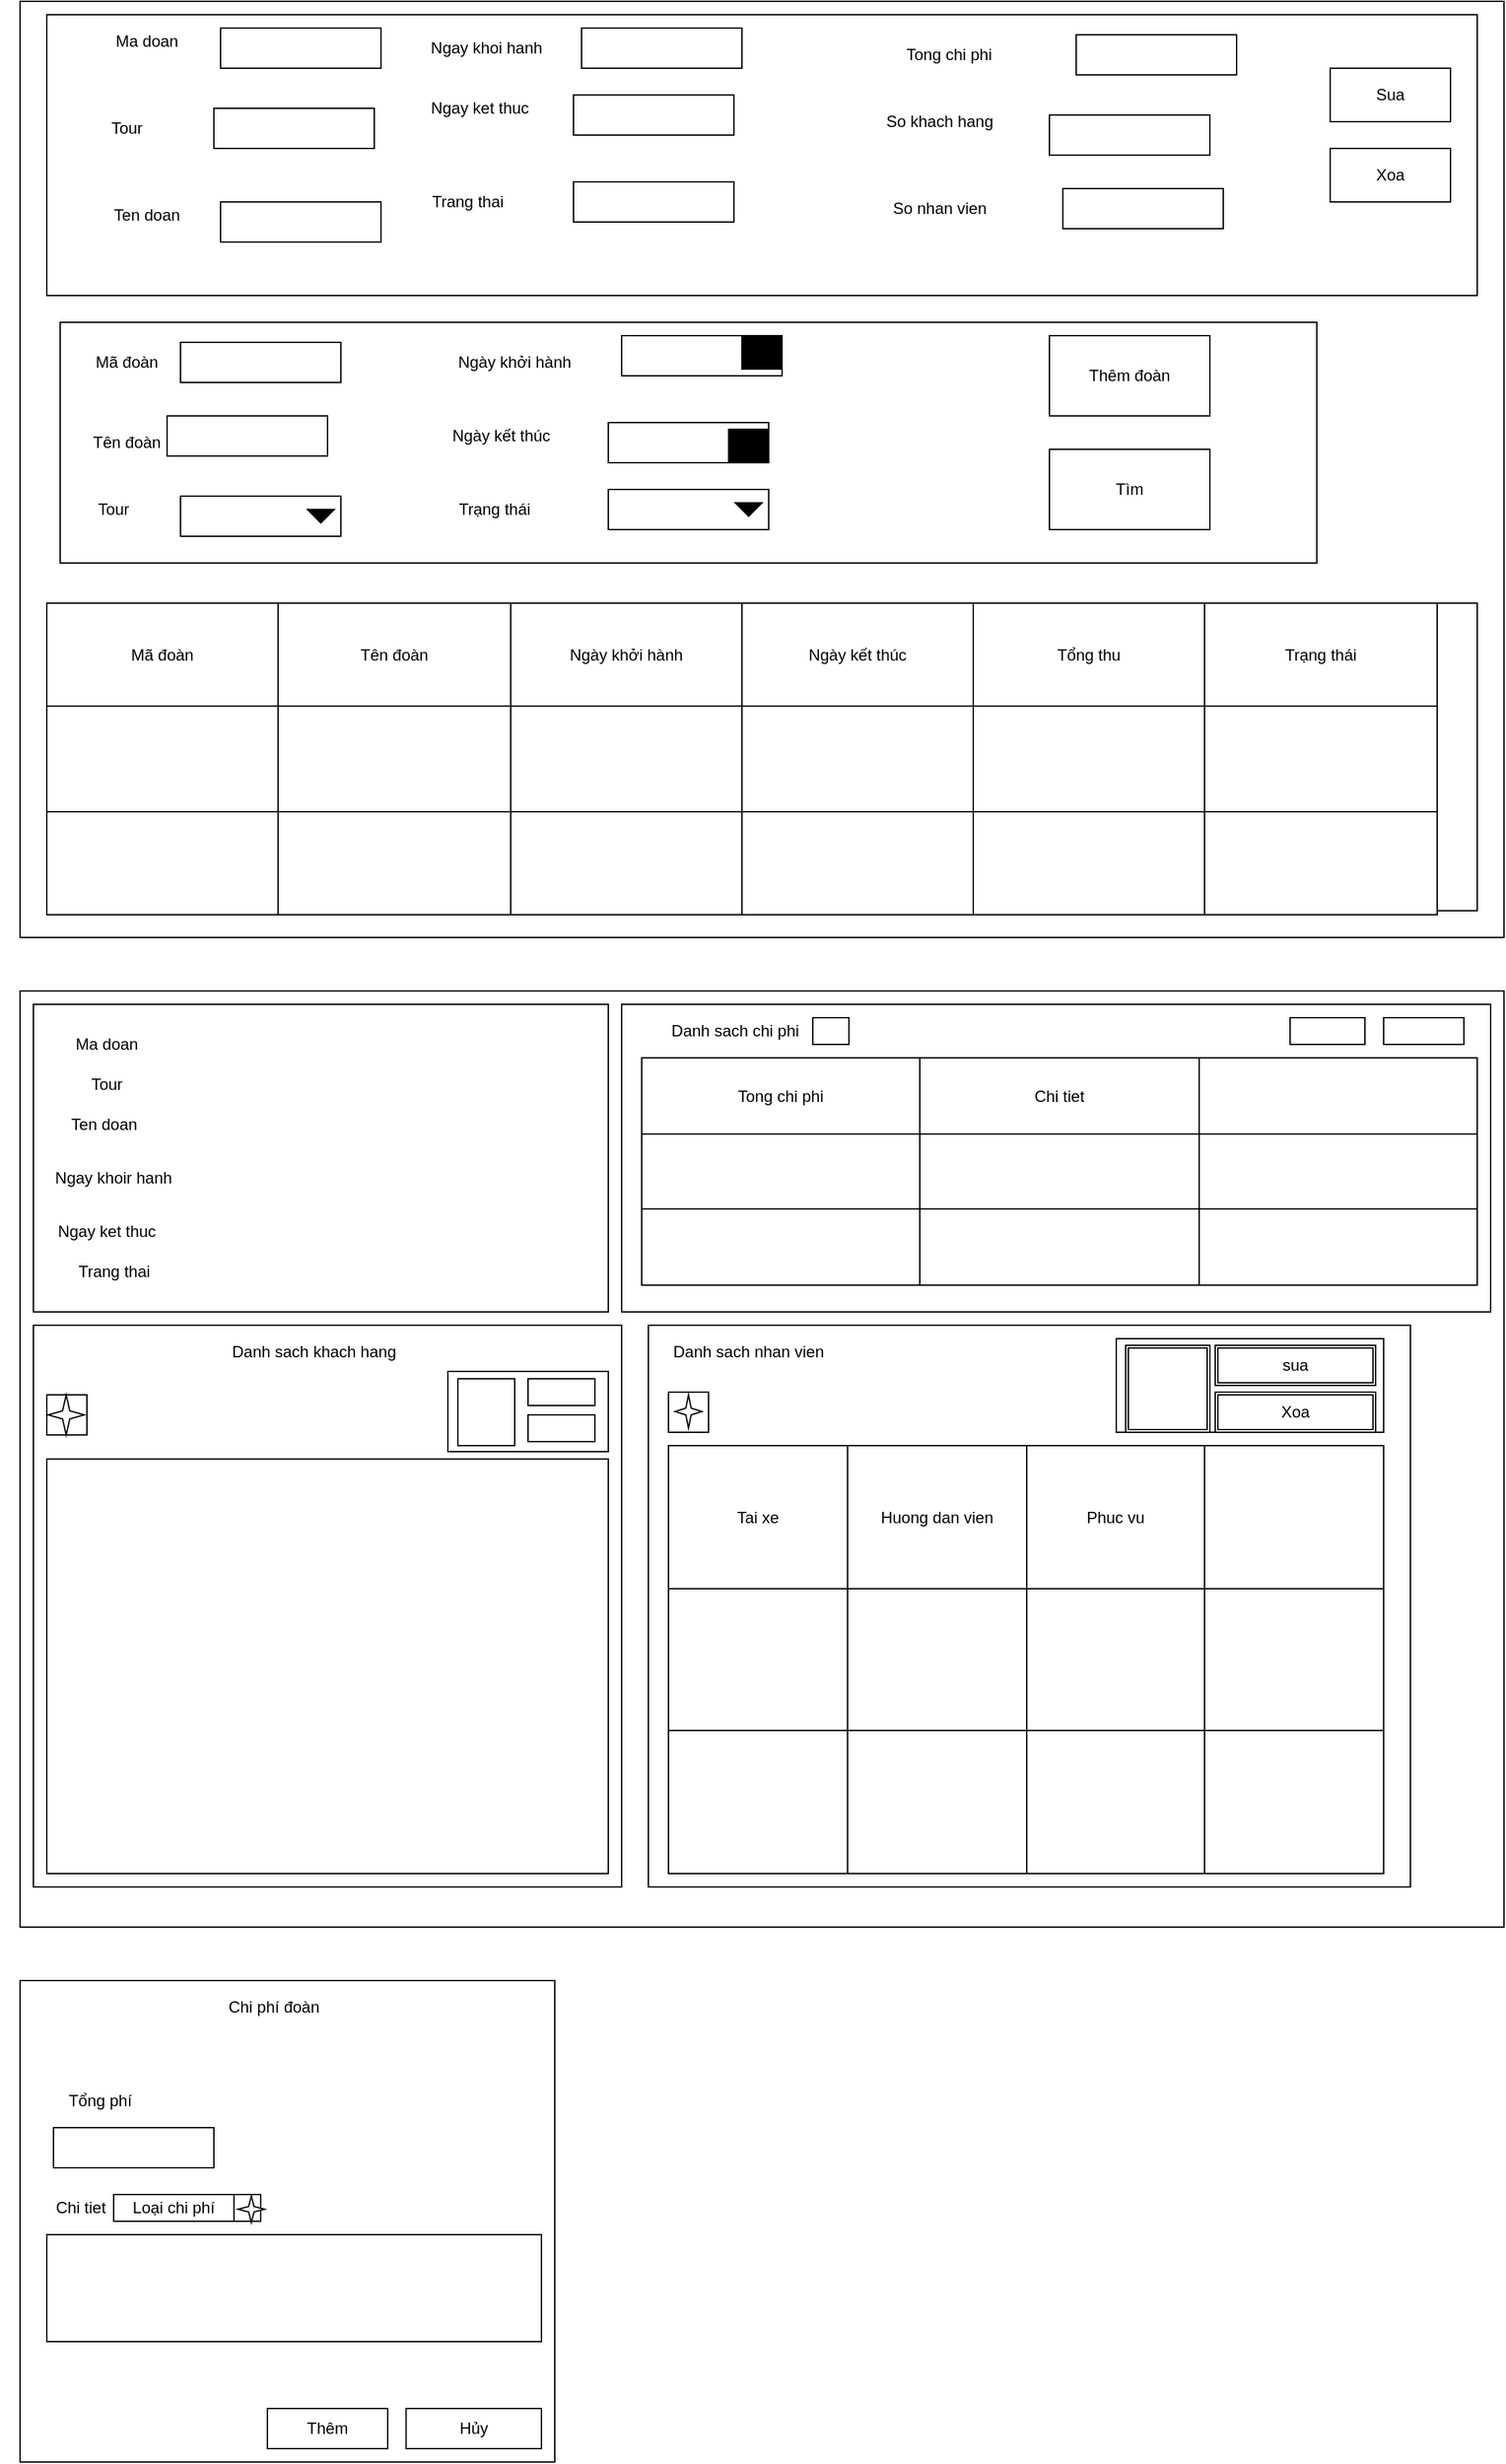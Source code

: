 <mxfile version="14.3.2" type="device"><diagram id="Lm5gL9LU1WRCK3QozuBi" name="Page-1"><mxGraphModel dx="1769" dy="582" grid="1" gridSize="10" guides="1" tooltips="1" connect="1" arrows="1" fold="1" page="1" pageScale="1" pageWidth="827" pageHeight="1169" math="0" shadow="0"><root><mxCell id="0"/><mxCell id="1" parent="0"/><mxCell id="ipauzLvGgUyb6l9a43ry-1" value="" style="rounded=0;whiteSpace=wrap;html=1;" parent="1" vertex="1"><mxGeometry width="1110" height="700" as="geometry"/></mxCell><mxCell id="ipauzLvGgUyb6l9a43ry-3" value="" style="rounded=0;whiteSpace=wrap;html=1;" parent="1" vertex="1"><mxGeometry x="1060" y="450" width="30" height="230" as="geometry"/></mxCell><mxCell id="ipauzLvGgUyb6l9a43ry-4" value="" style="shape=table;html=1;whiteSpace=wrap;startSize=0;container=1;collapsible=0;childLayout=tableLayout;" parent="1" vertex="1"><mxGeometry x="20" y="450" width="1040" height="233" as="geometry"/></mxCell><mxCell id="ipauzLvGgUyb6l9a43ry-5" value="" style="shape=partialRectangle;html=1;whiteSpace=wrap;collapsible=0;dropTarget=0;pointerEvents=0;fillColor=none;top=0;left=0;bottom=0;right=0;points=[[0,0.5],[1,0.5]];portConstraint=eastwest;" parent="ipauzLvGgUyb6l9a43ry-4" vertex="1"><mxGeometry width="1040" height="77" as="geometry"/></mxCell><mxCell id="ipauzLvGgUyb6l9a43ry-6" value="Mã đoàn" style="shape=partialRectangle;html=1;whiteSpace=wrap;connectable=0;fillColor=none;top=0;left=0;bottom=0;right=0;overflow=hidden;" parent="ipauzLvGgUyb6l9a43ry-5" vertex="1"><mxGeometry width="173" height="77" as="geometry"/></mxCell><mxCell id="ipauzLvGgUyb6l9a43ry-7" value="Tên đoàn" style="shape=partialRectangle;html=1;whiteSpace=wrap;connectable=0;fillColor=none;top=0;left=0;bottom=0;right=0;overflow=hidden;" parent="ipauzLvGgUyb6l9a43ry-5" vertex="1"><mxGeometry x="173" width="174" height="77" as="geometry"/></mxCell><mxCell id="ipauzLvGgUyb6l9a43ry-8" value="Ngày khởi hành" style="shape=partialRectangle;html=1;whiteSpace=wrap;connectable=0;fillColor=none;top=0;left=0;bottom=0;right=0;overflow=hidden;" parent="ipauzLvGgUyb6l9a43ry-5" vertex="1"><mxGeometry x="347" width="173" height="77" as="geometry"/></mxCell><mxCell id="ipauzLvGgUyb6l9a43ry-31" value="Ngày kết thúc" style="shape=partialRectangle;html=1;whiteSpace=wrap;connectable=0;fillColor=none;top=0;left=0;bottom=0;right=0;overflow=hidden;" parent="ipauzLvGgUyb6l9a43ry-5" vertex="1"><mxGeometry x="520" width="173" height="77" as="geometry"/></mxCell><mxCell id="ipauzLvGgUyb6l9a43ry-34" value="Tổng thu" style="shape=partialRectangle;html=1;whiteSpace=wrap;connectable=0;fillColor=none;top=0;left=0;bottom=0;right=0;overflow=hidden;" parent="ipauzLvGgUyb6l9a43ry-5" vertex="1"><mxGeometry x="693" width="173" height="77" as="geometry"/></mxCell><mxCell id="ipauzLvGgUyb6l9a43ry-37" value="Trạng thái" style="shape=partialRectangle;html=1;whiteSpace=wrap;connectable=0;fillColor=none;top=0;left=0;bottom=0;right=0;overflow=hidden;" parent="ipauzLvGgUyb6l9a43ry-5" vertex="1"><mxGeometry x="866" width="174" height="77" as="geometry"/></mxCell><mxCell id="ipauzLvGgUyb6l9a43ry-9" value="" style="shape=partialRectangle;html=1;whiteSpace=wrap;collapsible=0;dropTarget=0;pointerEvents=0;fillColor=none;top=0;left=0;bottom=0;right=0;points=[[0,0.5],[1,0.5]];portConstraint=eastwest;" parent="ipauzLvGgUyb6l9a43ry-4" vertex="1"><mxGeometry y="77" width="1040" height="79" as="geometry"/></mxCell><mxCell id="ipauzLvGgUyb6l9a43ry-10" value="" style="shape=partialRectangle;html=1;whiteSpace=wrap;connectable=0;fillColor=none;top=0;left=0;bottom=0;right=0;overflow=hidden;" parent="ipauzLvGgUyb6l9a43ry-9" vertex="1"><mxGeometry width="173" height="79" as="geometry"/></mxCell><mxCell id="ipauzLvGgUyb6l9a43ry-11" value="" style="shape=partialRectangle;html=1;whiteSpace=wrap;connectable=0;fillColor=none;top=0;left=0;bottom=0;right=0;overflow=hidden;" parent="ipauzLvGgUyb6l9a43ry-9" vertex="1"><mxGeometry x="173" width="174" height="79" as="geometry"/></mxCell><mxCell id="ipauzLvGgUyb6l9a43ry-12" value="" style="shape=partialRectangle;html=1;whiteSpace=wrap;connectable=0;fillColor=none;top=0;left=0;bottom=0;right=0;overflow=hidden;" parent="ipauzLvGgUyb6l9a43ry-9" vertex="1"><mxGeometry x="347" width="173" height="79" as="geometry"/></mxCell><mxCell id="ipauzLvGgUyb6l9a43ry-32" style="shape=partialRectangle;html=1;whiteSpace=wrap;connectable=0;fillColor=none;top=0;left=0;bottom=0;right=0;overflow=hidden;" parent="ipauzLvGgUyb6l9a43ry-9" vertex="1"><mxGeometry x="520" width="173" height="79" as="geometry"/></mxCell><mxCell id="ipauzLvGgUyb6l9a43ry-35" style="shape=partialRectangle;html=1;whiteSpace=wrap;connectable=0;fillColor=none;top=0;left=0;bottom=0;right=0;overflow=hidden;" parent="ipauzLvGgUyb6l9a43ry-9" vertex="1"><mxGeometry x="693" width="173" height="79" as="geometry"/></mxCell><mxCell id="ipauzLvGgUyb6l9a43ry-38" style="shape=partialRectangle;html=1;whiteSpace=wrap;connectable=0;fillColor=none;top=0;left=0;bottom=0;right=0;overflow=hidden;" parent="ipauzLvGgUyb6l9a43ry-9" vertex="1"><mxGeometry x="866" width="174" height="79" as="geometry"/></mxCell><mxCell id="ipauzLvGgUyb6l9a43ry-13" value="" style="shape=partialRectangle;html=1;whiteSpace=wrap;collapsible=0;dropTarget=0;pointerEvents=0;fillColor=none;top=0;left=0;bottom=0;right=0;points=[[0,0.5],[1,0.5]];portConstraint=eastwest;" parent="ipauzLvGgUyb6l9a43ry-4" vertex="1"><mxGeometry y="156" width="1040" height="77" as="geometry"/></mxCell><mxCell id="ipauzLvGgUyb6l9a43ry-14" value="" style="shape=partialRectangle;html=1;whiteSpace=wrap;connectable=0;fillColor=none;top=0;left=0;bottom=0;right=0;overflow=hidden;" parent="ipauzLvGgUyb6l9a43ry-13" vertex="1"><mxGeometry width="173" height="77" as="geometry"/></mxCell><mxCell id="ipauzLvGgUyb6l9a43ry-15" value="" style="shape=partialRectangle;html=1;whiteSpace=wrap;connectable=0;fillColor=none;top=0;left=0;bottom=0;right=0;overflow=hidden;" parent="ipauzLvGgUyb6l9a43ry-13" vertex="1"><mxGeometry x="173" width="174" height="77" as="geometry"/></mxCell><mxCell id="ipauzLvGgUyb6l9a43ry-16" value="" style="shape=partialRectangle;html=1;whiteSpace=wrap;connectable=0;fillColor=none;top=0;left=0;bottom=0;right=0;overflow=hidden;" parent="ipauzLvGgUyb6l9a43ry-13" vertex="1"><mxGeometry x="347" width="173" height="77" as="geometry"/></mxCell><mxCell id="ipauzLvGgUyb6l9a43ry-33" style="shape=partialRectangle;html=1;whiteSpace=wrap;connectable=0;fillColor=none;top=0;left=0;bottom=0;right=0;overflow=hidden;" parent="ipauzLvGgUyb6l9a43ry-13" vertex="1"><mxGeometry x="520" width="173" height="77" as="geometry"/></mxCell><mxCell id="ipauzLvGgUyb6l9a43ry-36" style="shape=partialRectangle;html=1;whiteSpace=wrap;connectable=0;fillColor=none;top=0;left=0;bottom=0;right=0;overflow=hidden;" parent="ipauzLvGgUyb6l9a43ry-13" vertex="1"><mxGeometry x="693" width="173" height="77" as="geometry"/></mxCell><mxCell id="ipauzLvGgUyb6l9a43ry-39" style="shape=partialRectangle;html=1;whiteSpace=wrap;connectable=0;fillColor=none;top=0;left=0;bottom=0;right=0;overflow=hidden;" parent="ipauzLvGgUyb6l9a43ry-13" vertex="1"><mxGeometry x="866" width="174" height="77" as="geometry"/></mxCell><mxCell id="ipauzLvGgUyb6l9a43ry-17" value="" style="rounded=0;whiteSpace=wrap;html=1;" parent="1" vertex="1"><mxGeometry x="30" y="240" width="940" height="180" as="geometry"/></mxCell><mxCell id="ipauzLvGgUyb6l9a43ry-18" value="Thêm đoàn" style="rounded=0;whiteSpace=wrap;html=1;" parent="1" vertex="1"><mxGeometry x="770" y="250" width="120" height="60" as="geometry"/></mxCell><mxCell id="ipauzLvGgUyb6l9a43ry-21" value="Tour" style="text;html=1;strokeColor=none;fillColor=none;align=center;verticalAlign=middle;whiteSpace=wrap;rounded=0;" parent="1" vertex="1"><mxGeometry x="50" y="370" width="40" height="20" as="geometry"/></mxCell><mxCell id="ipauzLvGgUyb6l9a43ry-23" value="Ngày khởi hành" style="text;html=1;strokeColor=none;fillColor=none;align=center;verticalAlign=middle;whiteSpace=wrap;rounded=0;" parent="1" vertex="1"><mxGeometry x="310" y="260" width="120" height="20" as="geometry"/></mxCell><mxCell id="ipauzLvGgUyb6l9a43ry-24" value="Ngày kết thúc" style="text;html=1;strokeColor=none;fillColor=none;align=center;verticalAlign=middle;whiteSpace=wrap;rounded=0;" parent="1" vertex="1"><mxGeometry x="300" y="315" width="120" height="20" as="geometry"/></mxCell><mxCell id="ipauzLvGgUyb6l9a43ry-25" value="Tìm" style="rounded=0;whiteSpace=wrap;html=1;" parent="1" vertex="1"><mxGeometry x="770" y="335" width="120" height="60" as="geometry"/></mxCell><mxCell id="ipauzLvGgUyb6l9a43ry-26" value="" style="rounded=0;whiteSpace=wrap;html=1;" parent="1" vertex="1"><mxGeometry x="120" y="255" width="120" height="30" as="geometry"/></mxCell><mxCell id="ipauzLvGgUyb6l9a43ry-27" value="" style="rounded=0;whiteSpace=wrap;html=1;" parent="1" vertex="1"><mxGeometry x="110" y="310" width="120" height="30" as="geometry"/></mxCell><mxCell id="ipauzLvGgUyb6l9a43ry-28" value="" style="rounded=0;whiteSpace=wrap;html=1;" parent="1" vertex="1"><mxGeometry x="120" y="370" width="120" height="30" as="geometry"/></mxCell><mxCell id="ipauzLvGgUyb6l9a43ry-29" value="" style="rounded=0;whiteSpace=wrap;html=1;" parent="1" vertex="1"><mxGeometry x="450" y="250" width="120" height="30" as="geometry"/></mxCell><mxCell id="ipauzLvGgUyb6l9a43ry-30" value="" style="rounded=0;whiteSpace=wrap;html=1;" parent="1" vertex="1"><mxGeometry x="440" y="315" width="120" height="30" as="geometry"/></mxCell><mxCell id="ipauzLvGgUyb6l9a43ry-40" value="Trạng thái" style="text;html=1;strokeColor=none;fillColor=none;align=center;verticalAlign=middle;whiteSpace=wrap;rounded=0;" parent="1" vertex="1"><mxGeometry x="320" y="370" width="70" height="20" as="geometry"/></mxCell><mxCell id="ipauzLvGgUyb6l9a43ry-41" value="" style="rounded=0;whiteSpace=wrap;html=1;" parent="1" vertex="1"><mxGeometry x="440" y="365" width="120" height="30" as="geometry"/></mxCell><mxCell id="ipauzLvGgUyb6l9a43ry-42" value="" style="triangle;whiteSpace=wrap;html=1;rotation=90;fillColor=#000000;" parent="1" vertex="1"><mxGeometry x="540" y="370" width="10" height="20" as="geometry"/></mxCell><mxCell id="ipauzLvGgUyb6l9a43ry-43" value="" style="triangle;whiteSpace=wrap;html=1;rotation=90;fillColor=#000000;" parent="1" vertex="1"><mxGeometry x="220" y="375" width="10" height="20" as="geometry"/></mxCell><mxCell id="ipauzLvGgUyb6l9a43ry-44" value="" style="rounded=0;whiteSpace=wrap;html=1;fillColor=#000000;" parent="1" vertex="1"><mxGeometry x="540" y="250" width="30" height="25" as="geometry"/></mxCell><mxCell id="ipauzLvGgUyb6l9a43ry-46" value="" style="rounded=0;whiteSpace=wrap;html=1;fillColor=#000000;" parent="1" vertex="1"><mxGeometry x="530" y="320" width="30" height="25" as="geometry"/></mxCell><mxCell id="HabW0M0l2QyZ1pQUwvcL-8" value="Mã đoàn" style="text;html=1;strokeColor=none;fillColor=none;align=center;verticalAlign=middle;whiteSpace=wrap;rounded=0;" parent="1" vertex="1"><mxGeometry x="40" y="260" width="80" height="20" as="geometry"/></mxCell><mxCell id="HabW0M0l2QyZ1pQUwvcL-9" value="Tên đoàn" style="text;html=1;strokeColor=none;fillColor=none;align=center;verticalAlign=middle;whiteSpace=wrap;rounded=0;" parent="1" vertex="1"><mxGeometry x="40" y="320" width="80" height="20" as="geometry"/></mxCell><mxCell id="HabW0M0l2QyZ1pQUwvcL-15" value="" style="rounded=0;whiteSpace=wrap;html=1;" parent="1" vertex="1"><mxGeometry x="20" y="10" width="1070" height="210" as="geometry"/></mxCell><mxCell id="HabW0M0l2QyZ1pQUwvcL-16" value="Ma doan" style="text;html=1;strokeColor=none;fillColor=none;align=center;verticalAlign=middle;whiteSpace=wrap;rounded=0;" parent="1" vertex="1"><mxGeometry x="40" y="20" width="110" height="20" as="geometry"/></mxCell><mxCell id="HabW0M0l2QyZ1pQUwvcL-17" value="Ten doan" style="text;html=1;strokeColor=none;fillColor=none;align=center;verticalAlign=middle;whiteSpace=wrap;rounded=0;" parent="1" vertex="1"><mxGeometry x="40" y="150" width="110" height="20" as="geometry"/></mxCell><mxCell id="HabW0M0l2QyZ1pQUwvcL-18" value="Ngay khoi hanh" style="text;html=1;strokeColor=none;fillColor=none;align=center;verticalAlign=middle;whiteSpace=wrap;rounded=0;" parent="1" vertex="1"><mxGeometry x="293.75" y="25" width="110" height="20" as="geometry"/></mxCell><mxCell id="HabW0M0l2QyZ1pQUwvcL-19" value="Ngay ket thuc" style="text;html=1;strokeColor=none;fillColor=none;align=center;verticalAlign=middle;whiteSpace=wrap;rounded=0;" parent="1" vertex="1"><mxGeometry x="288.75" y="70" width="110" height="20" as="geometry"/></mxCell><mxCell id="HabW0M0l2QyZ1pQUwvcL-24" value="Tour" style="text;html=1;strokeColor=none;fillColor=none;align=center;verticalAlign=middle;whiteSpace=wrap;rounded=0;" parent="1" vertex="1"><mxGeometry x="-15" y="85" width="190" height="20" as="geometry"/></mxCell><mxCell id="HabW0M0l2QyZ1pQUwvcL-26" value="Trang thai" style="text;html=1;strokeColor=none;fillColor=none;align=center;verticalAlign=middle;whiteSpace=wrap;rounded=0;" parent="1" vertex="1"><mxGeometry x="240" y="140" width="190" height="20" as="geometry"/></mxCell><mxCell id="HabW0M0l2QyZ1pQUwvcL-27" value="So khach hang" style="text;html=1;strokeColor=none;fillColor=none;align=center;verticalAlign=middle;whiteSpace=wrap;rounded=0;" parent="1" vertex="1"><mxGeometry x="593" y="80" width="190" height="20" as="geometry"/></mxCell><mxCell id="HabW0M0l2QyZ1pQUwvcL-28" value="So nhan vien" style="text;html=1;strokeColor=none;fillColor=none;align=center;verticalAlign=middle;whiteSpace=wrap;rounded=0;" parent="1" vertex="1"><mxGeometry x="593" y="145" width="190" height="20" as="geometry"/></mxCell><mxCell id="HabW0M0l2QyZ1pQUwvcL-30" value="" style="rounded=0;whiteSpace=wrap;html=1;" parent="1" vertex="1"><mxGeometry x="150" y="20" width="120" height="30" as="geometry"/></mxCell><mxCell id="HabW0M0l2QyZ1pQUwvcL-31" value="" style="rounded=0;whiteSpace=wrap;html=1;" parent="1" vertex="1"><mxGeometry x="150" y="150" width="120" height="30" as="geometry"/></mxCell><mxCell id="HabW0M0l2QyZ1pQUwvcL-33" value="" style="rounded=0;whiteSpace=wrap;html=1;" parent="1" vertex="1"><mxGeometry x="420" y="20" width="120" height="30" as="geometry"/></mxCell><mxCell id="HabW0M0l2QyZ1pQUwvcL-34" value="" style="rounded=0;whiteSpace=wrap;html=1;" parent="1" vertex="1"><mxGeometry x="414" y="70" width="120" height="30" as="geometry"/></mxCell><mxCell id="HabW0M0l2QyZ1pQUwvcL-39" value="" style="rounded=0;whiteSpace=wrap;html=1;" parent="1" vertex="1"><mxGeometry x="145" y="80" width="120" height="30" as="geometry"/></mxCell><mxCell id="HabW0M0l2QyZ1pQUwvcL-40" value="" style="rounded=0;whiteSpace=wrap;html=1;" parent="1" vertex="1"><mxGeometry x="414" y="135" width="120" height="30" as="geometry"/></mxCell><mxCell id="HabW0M0l2QyZ1pQUwvcL-41" value="" style="rounded=0;whiteSpace=wrap;html=1;" parent="1" vertex="1"><mxGeometry x="770" y="85" width="120" height="30" as="geometry"/></mxCell><mxCell id="HabW0M0l2QyZ1pQUwvcL-42" value="" style="rounded=0;whiteSpace=wrap;html=1;" parent="1" vertex="1"><mxGeometry x="780" y="140" width="120" height="30" as="geometry"/></mxCell><mxCell id="HabW0M0l2QyZ1pQUwvcL-43" value="Sua" style="rounded=0;whiteSpace=wrap;html=1;" parent="1" vertex="1"><mxGeometry x="980" y="50" width="90" height="40" as="geometry"/></mxCell><mxCell id="HabW0M0l2QyZ1pQUwvcL-44" value="Xoa" style="rounded=0;whiteSpace=wrap;html=1;" parent="1" vertex="1"><mxGeometry x="980" y="110" width="90" height="40" as="geometry"/></mxCell><mxCell id="1qUdGoaUJyURPSNgUg3e-1" value="" style="rounded=0;whiteSpace=wrap;html=1;" parent="1" vertex="1"><mxGeometry y="740" width="1110" height="700" as="geometry"/></mxCell><mxCell id="1qUdGoaUJyURPSNgUg3e-2" value="" style="rounded=0;whiteSpace=wrap;html=1;" parent="1" vertex="1"><mxGeometry x="10" y="750" width="430" height="230" as="geometry"/></mxCell><mxCell id="1qUdGoaUJyURPSNgUg3e-3" value="Ma doan" style="text;html=1;strokeColor=none;fillColor=none;align=center;verticalAlign=middle;whiteSpace=wrap;rounded=0;" parent="1" vertex="1"><mxGeometry x="30" y="770" width="70" height="20" as="geometry"/></mxCell><mxCell id="1qUdGoaUJyURPSNgUg3e-4" value="Ten doan" style="text;html=1;strokeColor=none;fillColor=none;align=center;verticalAlign=middle;whiteSpace=wrap;rounded=0;" parent="1" vertex="1"><mxGeometry x="27.5" y="830" width="70" height="20" as="geometry"/></mxCell><mxCell id="1qUdGoaUJyURPSNgUg3e-5" value="Ngay khoir hanh" style="text;html=1;strokeColor=none;fillColor=none;align=center;verticalAlign=middle;whiteSpace=wrap;rounded=0;" parent="1" vertex="1"><mxGeometry x="5" y="870" width="130" height="20" as="geometry"/></mxCell><mxCell id="1qUdGoaUJyURPSNgUg3e-6" value="Ngay ket thuc" style="text;html=1;strokeColor=none;fillColor=none;align=center;verticalAlign=middle;whiteSpace=wrap;rounded=0;" parent="1" vertex="1"><mxGeometry x="-10" y="910" width="150" height="20" as="geometry"/></mxCell><mxCell id="1qUdGoaUJyURPSNgUg3e-11" value="" style="rounded=0;whiteSpace=wrap;html=1;" parent="1" vertex="1"><mxGeometry x="10" y="990" width="440" height="420" as="geometry"/></mxCell><mxCell id="1qUdGoaUJyURPSNgUg3e-12" value="Danh sach khach hang" style="text;html=1;strokeColor=none;fillColor=none;align=center;verticalAlign=middle;whiteSpace=wrap;rounded=0;" parent="1" vertex="1"><mxGeometry x="155" y="1000" width="130" height="20" as="geometry"/></mxCell><mxCell id="1qUdGoaUJyURPSNgUg3e-13" value="" style="rounded=0;whiteSpace=wrap;html=1;" parent="1" vertex="1"><mxGeometry x="470" y="990" width="570" height="420" as="geometry"/></mxCell><mxCell id="1qUdGoaUJyURPSNgUg3e-32" value="" style="verticalLabelPosition=bottom;verticalAlign=top;html=1;shape=mxgraph.basic.rect;fillColor2=none;strokeWidth=1;size=20;indent=5;" parent="1" vertex="1"><mxGeometry x="485" y="1040" width="30" height="30" as="geometry"/></mxCell><mxCell id="1qUdGoaUJyURPSNgUg3e-33" value="" style="verticalLabelPosition=bottom;verticalAlign=top;html=1;shape=mxgraph.basic.rect;fillColor2=none;strokeWidth=1;size=20;indent=5;" parent="1" vertex="1"><mxGeometry x="820" y="1000" width="200" height="70" as="geometry"/></mxCell><mxCell id="1qUdGoaUJyURPSNgUg3e-41" value="" style="verticalLabelPosition=bottom;verticalAlign=top;html=1;shape=mxgraph.basic.rect;fillColor2=none;strokeWidth=1;size=20;indent=5;" parent="1" vertex="1"><mxGeometry x="20" y="1090" width="420" height="310" as="geometry"/></mxCell><mxCell id="1qUdGoaUJyURPSNgUg3e-42" value="" style="verticalLabelPosition=bottom;verticalAlign=top;html=1;shape=mxgraph.basic.rect;fillColor2=none;strokeWidth=1;size=20;indent=5;" parent="1" vertex="1"><mxGeometry x="20" y="1042" width="30" height="30" as="geometry"/></mxCell><mxCell id="1qUdGoaUJyURPSNgUg3e-43" value="" style="verticalLabelPosition=bottom;verticalAlign=top;html=1;shape=mxgraph.basic.rect;fillColor2=none;strokeWidth=1;size=20;indent=5;" parent="1" vertex="1"><mxGeometry x="320" y="1024.5" width="120" height="60" as="geometry"/></mxCell><mxCell id="1qUdGoaUJyURPSNgUg3e-44" value="" style="verticalLabelPosition=bottom;verticalAlign=top;html=1;shape=mxgraph.basic.rect;fillColor2=none;strokeWidth=1;size=20;indent=5;" parent="1" vertex="1"><mxGeometry x="327.5" y="1030" width="42.5" height="50" as="geometry"/></mxCell><mxCell id="1qUdGoaUJyURPSNgUg3e-45" value="" style="verticalLabelPosition=bottom;verticalAlign=top;html=1;shape=mxgraph.basic.rect;fillColor2=none;strokeWidth=1;size=20;indent=5;" parent="1" vertex="1"><mxGeometry x="380" y="1030" width="50" height="20" as="geometry"/></mxCell><mxCell id="1qUdGoaUJyURPSNgUg3e-46" value="" style="verticalLabelPosition=bottom;verticalAlign=top;html=1;shape=mxgraph.basic.rect;fillColor2=none;strokeWidth=1;size=20;indent=5;" parent="1" vertex="1"><mxGeometry x="380" y="1057" width="50" height="20" as="geometry"/></mxCell><mxCell id="1qUdGoaUJyURPSNgUg3e-48" value="" style="verticalLabelPosition=bottom;verticalAlign=top;html=1;shape=mxgraph.basic.4_point_star_2;dx=0.8;" parent="1" vertex="1"><mxGeometry x="21" y="1042" width="27" height="30" as="geometry"/></mxCell><mxCell id="1qUdGoaUJyURPSNgUg3e-49" value="Trang thai" style="text;html=1;strokeColor=none;fillColor=none;align=center;verticalAlign=middle;whiteSpace=wrap;rounded=0;" parent="1" vertex="1"><mxGeometry x="27.5" y="940" width="85" height="20" as="geometry"/></mxCell><mxCell id="1qUdGoaUJyURPSNgUg3e-51" value="Tour" style="text;html=1;strokeColor=none;fillColor=none;align=center;verticalAlign=middle;whiteSpace=wrap;rounded=0;" parent="1" vertex="1"><mxGeometry x="45" y="800" width="40" height="20" as="geometry"/></mxCell><mxCell id="7Kok30_QasxTqZX3dABD-1" value="" style="rounded=0;whiteSpace=wrap;html=1;" vertex="1" parent="1"><mxGeometry y="1480" width="400" height="360" as="geometry"/></mxCell><mxCell id="7Kok30_QasxTqZX3dABD-2" value="Chi phí đoàn" style="text;html=1;strokeColor=none;fillColor=none;align=center;verticalAlign=middle;whiteSpace=wrap;rounded=0;" vertex="1" parent="1"><mxGeometry x="120" y="1490" width="140" height="20" as="geometry"/></mxCell><mxCell id="7Kok30_QasxTqZX3dABD-3" value="Thêm" style="rounded=0;whiteSpace=wrap;html=1;" vertex="1" parent="1"><mxGeometry x="185" y="1800" width="90" height="30" as="geometry"/></mxCell><mxCell id="7Kok30_QasxTqZX3dABD-4" value="" style="rounded=0;whiteSpace=wrap;html=1;" vertex="1" parent="1"><mxGeometry x="20" y="1670" width="370" height="80" as="geometry"/></mxCell><mxCell id="7Kok30_QasxTqZX3dABD-5" value="Chi tiet" style="text;html=1;strokeColor=none;fillColor=none;align=center;verticalAlign=middle;whiteSpace=wrap;rounded=0;" vertex="1" parent="1"><mxGeometry x="21" y="1640" width="49" height="20" as="geometry"/></mxCell><mxCell id="7Kok30_QasxTqZX3dABD-6" value="Loại chi phí" style="rounded=0;whiteSpace=wrap;html=1;" vertex="1" parent="1"><mxGeometry x="70" y="1640" width="90" height="20" as="geometry"/></mxCell><mxCell id="7Kok30_QasxTqZX3dABD-7" value="" style="rounded=0;whiteSpace=wrap;html=1;" vertex="1" parent="1"><mxGeometry x="160" y="1640" width="20" height="20" as="geometry"/></mxCell><mxCell id="7Kok30_QasxTqZX3dABD-8" value="" style="verticalLabelPosition=bottom;verticalAlign=top;html=1;shape=mxgraph.basic.4_point_star_2;dx=0.8;" vertex="1" parent="1"><mxGeometry x="163" y="1641" width="20" height="20" as="geometry"/></mxCell><mxCell id="7Kok30_QasxTqZX3dABD-9" value="" style="rounded=0;whiteSpace=wrap;html=1;" vertex="1" parent="1"><mxGeometry x="25" y="1590" width="120" height="30" as="geometry"/></mxCell><mxCell id="7Kok30_QasxTqZX3dABD-10" value="Tổng phí" style="text;html=1;strokeColor=none;fillColor=none;align=center;verticalAlign=middle;whiteSpace=wrap;rounded=0;" vertex="1" parent="1"><mxGeometry x="25" y="1560" width="70" height="20" as="geometry"/></mxCell><mxCell id="7Kok30_QasxTqZX3dABD-11" value="Hủy" style="rounded=0;whiteSpace=wrap;html=1;" vertex="1" parent="1"><mxGeometry x="288.75" y="1800" width="101.25" height="30" as="geometry"/></mxCell><mxCell id="7Kok30_QasxTqZX3dABD-14" value="" style="group" vertex="1" connectable="0" parent="1"><mxGeometry x="470" y="1000" width="550" height="400" as="geometry"/></mxCell><mxCell id="1qUdGoaUJyURPSNgUg3e-14" value="Danh sach nhan vien" style="text;html=1;strokeColor=none;fillColor=none;align=center;verticalAlign=middle;whiteSpace=wrap;rounded=0;" parent="7Kok30_QasxTqZX3dABD-14" vertex="1"><mxGeometry width="150" height="20" as="geometry"/></mxCell><mxCell id="1qUdGoaUJyURPSNgUg3e-16" value="" style="shape=table;html=1;whiteSpace=wrap;startSize=0;container=1;collapsible=0;childLayout=tableLayout;" parent="7Kok30_QasxTqZX3dABD-14" vertex="1"><mxGeometry x="15" y="80" width="535" height="320" as="geometry"/></mxCell><mxCell id="1qUdGoaUJyURPSNgUg3e-17" value="" style="shape=partialRectangle;html=1;whiteSpace=wrap;collapsible=0;dropTarget=0;pointerEvents=0;fillColor=none;top=0;left=0;bottom=0;right=0;points=[[0,0.5],[1,0.5]];portConstraint=eastwest;" parent="1qUdGoaUJyURPSNgUg3e-16" vertex="1"><mxGeometry width="535" height="107" as="geometry"/></mxCell><mxCell id="1qUdGoaUJyURPSNgUg3e-18" value="Tai xe" style="shape=partialRectangle;html=1;whiteSpace=wrap;connectable=0;fillColor=none;top=0;left=0;bottom=0;right=0;overflow=hidden;" parent="1qUdGoaUJyURPSNgUg3e-17" vertex="1"><mxGeometry width="134" height="107" as="geometry"/></mxCell><mxCell id="1qUdGoaUJyURPSNgUg3e-19" value="Huong dan vien" style="shape=partialRectangle;html=1;whiteSpace=wrap;connectable=0;fillColor=none;top=0;left=0;bottom=0;right=0;overflow=hidden;" parent="1qUdGoaUJyURPSNgUg3e-17" vertex="1"><mxGeometry x="134" width="134" height="107" as="geometry"/></mxCell><mxCell id="1qUdGoaUJyURPSNgUg3e-20" value="Phuc vu" style="shape=partialRectangle;html=1;whiteSpace=wrap;connectable=0;fillColor=none;top=0;left=0;bottom=0;right=0;overflow=hidden;" parent="1qUdGoaUJyURPSNgUg3e-17" vertex="1"><mxGeometry x="268" width="133" height="107" as="geometry"/></mxCell><mxCell id="1qUdGoaUJyURPSNgUg3e-29" style="shape=partialRectangle;html=1;whiteSpace=wrap;connectable=0;fillColor=none;top=0;left=0;bottom=0;right=0;overflow=hidden;" parent="1qUdGoaUJyURPSNgUg3e-17" vertex="1"><mxGeometry x="401" width="134" height="107" as="geometry"/></mxCell><mxCell id="1qUdGoaUJyURPSNgUg3e-21" value="" style="shape=partialRectangle;html=1;whiteSpace=wrap;collapsible=0;dropTarget=0;pointerEvents=0;fillColor=none;top=0;left=0;bottom=0;right=0;points=[[0,0.5],[1,0.5]];portConstraint=eastwest;" parent="1qUdGoaUJyURPSNgUg3e-16" vertex="1"><mxGeometry y="107" width="535" height="106" as="geometry"/></mxCell><mxCell id="1qUdGoaUJyURPSNgUg3e-22" value="" style="shape=partialRectangle;html=1;whiteSpace=wrap;connectable=0;fillColor=none;top=0;left=0;bottom=0;right=0;overflow=hidden;" parent="1qUdGoaUJyURPSNgUg3e-21" vertex="1"><mxGeometry width="134" height="106" as="geometry"/></mxCell><mxCell id="1qUdGoaUJyURPSNgUg3e-23" value="" style="shape=partialRectangle;html=1;whiteSpace=wrap;connectable=0;fillColor=none;top=0;left=0;bottom=0;right=0;overflow=hidden;" parent="1qUdGoaUJyURPSNgUg3e-21" vertex="1"><mxGeometry x="134" width="134" height="106" as="geometry"/></mxCell><mxCell id="1qUdGoaUJyURPSNgUg3e-24" value="" style="shape=partialRectangle;html=1;whiteSpace=wrap;connectable=0;fillColor=none;top=0;left=0;bottom=0;right=0;overflow=hidden;" parent="1qUdGoaUJyURPSNgUg3e-21" vertex="1"><mxGeometry x="268" width="133" height="106" as="geometry"/></mxCell><mxCell id="1qUdGoaUJyURPSNgUg3e-30" style="shape=partialRectangle;html=1;whiteSpace=wrap;connectable=0;fillColor=none;top=0;left=0;bottom=0;right=0;overflow=hidden;" parent="1qUdGoaUJyURPSNgUg3e-21" vertex="1"><mxGeometry x="401" width="134" height="106" as="geometry"/></mxCell><mxCell id="1qUdGoaUJyURPSNgUg3e-25" value="" style="shape=partialRectangle;html=1;whiteSpace=wrap;collapsible=0;dropTarget=0;pointerEvents=0;fillColor=none;top=0;left=0;bottom=0;right=0;points=[[0,0.5],[1,0.5]];portConstraint=eastwest;" parent="1qUdGoaUJyURPSNgUg3e-16" vertex="1"><mxGeometry y="213" width="535" height="107" as="geometry"/></mxCell><mxCell id="1qUdGoaUJyURPSNgUg3e-26" value="" style="shape=partialRectangle;html=1;whiteSpace=wrap;connectable=0;fillColor=none;top=0;left=0;bottom=0;right=0;overflow=hidden;" parent="1qUdGoaUJyURPSNgUg3e-25" vertex="1"><mxGeometry width="134" height="107" as="geometry"/></mxCell><mxCell id="1qUdGoaUJyURPSNgUg3e-27" value="" style="shape=partialRectangle;html=1;whiteSpace=wrap;connectable=0;fillColor=none;top=0;left=0;bottom=0;right=0;overflow=hidden;" parent="1qUdGoaUJyURPSNgUg3e-25" vertex="1"><mxGeometry x="134" width="134" height="107" as="geometry"/></mxCell><mxCell id="1qUdGoaUJyURPSNgUg3e-28" value="" style="shape=partialRectangle;html=1;whiteSpace=wrap;connectable=0;fillColor=none;top=0;left=0;bottom=0;right=0;overflow=hidden;" parent="1qUdGoaUJyURPSNgUg3e-25" vertex="1"><mxGeometry x="268" width="133" height="107" as="geometry"/></mxCell><mxCell id="1qUdGoaUJyURPSNgUg3e-31" style="shape=partialRectangle;html=1;whiteSpace=wrap;connectable=0;fillColor=none;top=0;left=0;bottom=0;right=0;overflow=hidden;" parent="1qUdGoaUJyURPSNgUg3e-25" vertex="1"><mxGeometry x="401" width="134" height="107" as="geometry"/></mxCell><mxCell id="1qUdGoaUJyURPSNgUg3e-36" value="sua" style="shape=ext;double=1;rounded=0;whiteSpace=wrap;html=1;" parent="7Kok30_QasxTqZX3dABD-14" vertex="1"><mxGeometry x="424" y="5" width="120" height="30" as="geometry"/></mxCell><mxCell id="1qUdGoaUJyURPSNgUg3e-37" value="Xoa" style="shape=ext;double=1;rounded=0;whiteSpace=wrap;html=1;" parent="7Kok30_QasxTqZX3dABD-14" vertex="1"><mxGeometry x="424" y="40" width="120" height="30" as="geometry"/></mxCell><mxCell id="1qUdGoaUJyURPSNgUg3e-38" value="" style="shape=ext;double=1;rounded=0;whiteSpace=wrap;html=1;" parent="7Kok30_QasxTqZX3dABD-14" vertex="1"><mxGeometry x="357" y="5" width="63" height="65" as="geometry"/></mxCell><mxCell id="1qUdGoaUJyURPSNgUg3e-40" value="" style="verticalLabelPosition=bottom;verticalAlign=top;html=1;shape=mxgraph.basic.4_point_star_2;dx=0.8;" parent="7Kok30_QasxTqZX3dABD-14" vertex="1"><mxGeometry x="20" y="42" width="20" height="25" as="geometry"/></mxCell><mxCell id="7Kok30_QasxTqZX3dABD-15" value="" style="rounded=0;whiteSpace=wrap;html=1;" vertex="1" parent="1"><mxGeometry x="450" y="750" width="650" height="230" as="geometry"/></mxCell><mxCell id="7Kok30_QasxTqZX3dABD-16" value="Danh sach chi phi" style="text;html=1;strokeColor=none;fillColor=none;align=center;verticalAlign=middle;whiteSpace=wrap;rounded=0;" vertex="1" parent="1"><mxGeometry x="470" y="760" width="130" height="20" as="geometry"/></mxCell><mxCell id="7Kok30_QasxTqZX3dABD-18" value="" style="shape=table;html=1;whiteSpace=wrap;startSize=0;container=1;collapsible=0;childLayout=tableLayout;" vertex="1" parent="1"><mxGeometry x="465" y="790" width="625" height="170" as="geometry"/></mxCell><mxCell id="7Kok30_QasxTqZX3dABD-19" value="" style="shape=partialRectangle;html=1;whiteSpace=wrap;collapsible=0;dropTarget=0;pointerEvents=0;fillColor=none;top=0;left=0;bottom=0;right=0;points=[[0,0.5],[1,0.5]];portConstraint=eastwest;" vertex="1" parent="7Kok30_QasxTqZX3dABD-18"><mxGeometry width="625" height="57" as="geometry"/></mxCell><mxCell id="7Kok30_QasxTqZX3dABD-20" value="Tong chi phi" style="shape=partialRectangle;html=1;whiteSpace=wrap;connectable=0;fillColor=none;top=0;left=0;bottom=0;right=0;overflow=hidden;" vertex="1" parent="7Kok30_QasxTqZX3dABD-19"><mxGeometry width="208" height="57" as="geometry"/></mxCell><mxCell id="7Kok30_QasxTqZX3dABD-21" value="Chi tiet" style="shape=partialRectangle;html=1;whiteSpace=wrap;connectable=0;fillColor=none;top=0;left=0;bottom=0;right=0;overflow=hidden;" vertex="1" parent="7Kok30_QasxTqZX3dABD-19"><mxGeometry x="208" width="209" height="57" as="geometry"/></mxCell><mxCell id="7Kok30_QasxTqZX3dABD-22" value="" style="shape=partialRectangle;html=1;whiteSpace=wrap;connectable=0;fillColor=none;top=0;left=0;bottom=0;right=0;overflow=hidden;" vertex="1" parent="7Kok30_QasxTqZX3dABD-19"><mxGeometry x="417" width="208" height="57" as="geometry"/></mxCell><mxCell id="7Kok30_QasxTqZX3dABD-23" value="" style="shape=partialRectangle;html=1;whiteSpace=wrap;collapsible=0;dropTarget=0;pointerEvents=0;fillColor=none;top=0;left=0;bottom=0;right=0;points=[[0,0.5],[1,0.5]];portConstraint=eastwest;" vertex="1" parent="7Kok30_QasxTqZX3dABD-18"><mxGeometry y="57" width="625" height="56" as="geometry"/></mxCell><mxCell id="7Kok30_QasxTqZX3dABD-24" value="" style="shape=partialRectangle;html=1;whiteSpace=wrap;connectable=0;fillColor=none;top=0;left=0;bottom=0;right=0;overflow=hidden;" vertex="1" parent="7Kok30_QasxTqZX3dABD-23"><mxGeometry width="208" height="56" as="geometry"/></mxCell><mxCell id="7Kok30_QasxTqZX3dABD-25" value="" style="shape=partialRectangle;html=1;whiteSpace=wrap;connectable=0;fillColor=none;top=0;left=0;bottom=0;right=0;overflow=hidden;" vertex="1" parent="7Kok30_QasxTqZX3dABD-23"><mxGeometry x="208" width="209" height="56" as="geometry"/></mxCell><mxCell id="7Kok30_QasxTqZX3dABD-26" value="" style="shape=partialRectangle;html=1;whiteSpace=wrap;connectable=0;fillColor=none;top=0;left=0;bottom=0;right=0;overflow=hidden;" vertex="1" parent="7Kok30_QasxTqZX3dABD-23"><mxGeometry x="417" width="208" height="56" as="geometry"/></mxCell><mxCell id="7Kok30_QasxTqZX3dABD-27" value="" style="shape=partialRectangle;html=1;whiteSpace=wrap;collapsible=0;dropTarget=0;pointerEvents=0;fillColor=none;top=0;left=0;bottom=0;right=0;points=[[0,0.5],[1,0.5]];portConstraint=eastwest;" vertex="1" parent="7Kok30_QasxTqZX3dABD-18"><mxGeometry y="113" width="625" height="57" as="geometry"/></mxCell><mxCell id="7Kok30_QasxTqZX3dABD-28" value="" style="shape=partialRectangle;html=1;whiteSpace=wrap;connectable=0;fillColor=none;top=0;left=0;bottom=0;right=0;overflow=hidden;" vertex="1" parent="7Kok30_QasxTqZX3dABD-27"><mxGeometry width="208" height="57" as="geometry"/></mxCell><mxCell id="7Kok30_QasxTqZX3dABD-29" value="" style="shape=partialRectangle;html=1;whiteSpace=wrap;connectable=0;fillColor=none;top=0;left=0;bottom=0;right=0;overflow=hidden;" vertex="1" parent="7Kok30_QasxTqZX3dABD-27"><mxGeometry x="208" width="209" height="57" as="geometry"/></mxCell><mxCell id="7Kok30_QasxTqZX3dABD-30" value="" style="shape=partialRectangle;html=1;whiteSpace=wrap;connectable=0;fillColor=none;top=0;left=0;bottom=0;right=0;overflow=hidden;" vertex="1" parent="7Kok30_QasxTqZX3dABD-27"><mxGeometry x="417" width="208" height="57" as="geometry"/></mxCell><mxCell id="7Kok30_QasxTqZX3dABD-31" value="" style="rounded=0;whiteSpace=wrap;html=1;" vertex="1" parent="1"><mxGeometry x="950" y="760" width="56" height="20" as="geometry"/></mxCell><mxCell id="7Kok30_QasxTqZX3dABD-32" value="" style="rounded=0;whiteSpace=wrap;html=1;" vertex="1" parent="1"><mxGeometry x="1020" y="760" width="60" height="20" as="geometry"/></mxCell><mxCell id="7Kok30_QasxTqZX3dABD-33" value="" style="rounded=0;whiteSpace=wrap;html=1;" vertex="1" parent="1"><mxGeometry x="593" y="760" width="27" height="20" as="geometry"/></mxCell><mxCell id="7Kok30_QasxTqZX3dABD-40" value="Tong chi phi" style="text;html=1;strokeColor=none;fillColor=none;align=center;verticalAlign=middle;whiteSpace=wrap;rounded=0;" vertex="1" parent="1"><mxGeometry x="600" y="30" width="190" height="20" as="geometry"/></mxCell><mxCell id="7Kok30_QasxTqZX3dABD-41" value="" style="rounded=0;whiteSpace=wrap;html=1;" vertex="1" parent="1"><mxGeometry x="790" y="25" width="120" height="30" as="geometry"/></mxCell></root></mxGraphModel></diagram></mxfile>